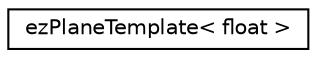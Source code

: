 digraph "Graphical Class Hierarchy"
{
 // LATEX_PDF_SIZE
  edge [fontname="Helvetica",fontsize="10",labelfontname="Helvetica",labelfontsize="10"];
  node [fontname="Helvetica",fontsize="10",shape=record];
  rankdir="LR";
  Node0 [label="ezPlaneTemplate\< float \>",height=0.2,width=0.4,color="black", fillcolor="white", style="filled",URL="$d5/d8d/structez_plane_template.htm",tooltip=" "];
}
